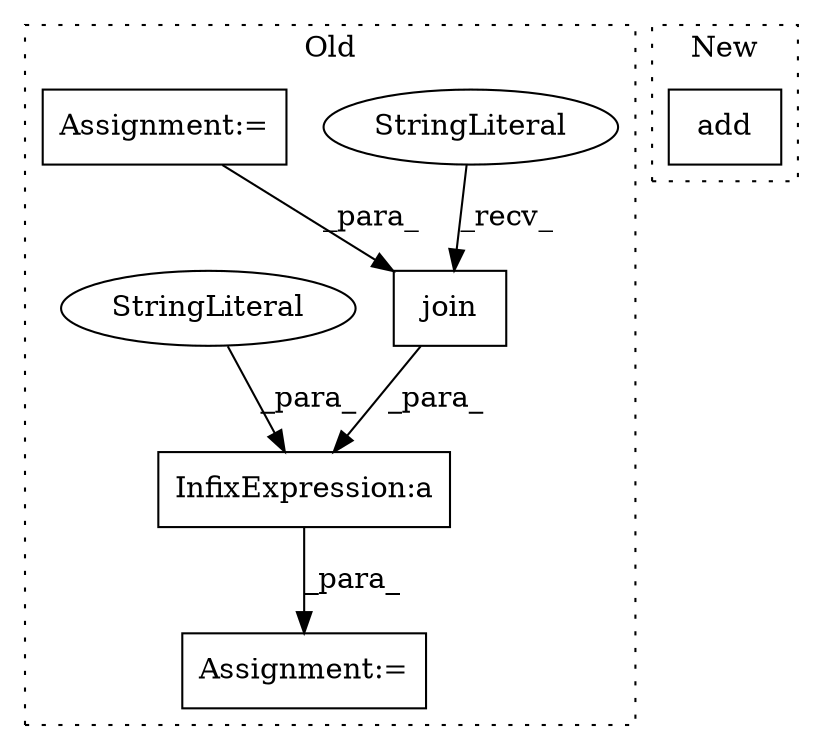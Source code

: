 digraph G {
subgraph cluster0 {
1 [label="join" a="32" s="8780,8786" l="5,1" shape="box"];
3 [label="Assignment:=" a="7" s="8735" l="1" shape="box"];
4 [label="StringLiteral" a="45" s="8776" l="3" shape="ellipse"];
5 [label="Assignment:=" a="7" s="8633" l="2" shape="box"];
6 [label="InfixExpression:a" a="27" s="8788" l="3" shape="box"];
7 [label="StringLiteral" a="45" s="8791" l="3" shape="ellipse"];
label = "Old";
style="dotted";
}
subgraph cluster1 {
2 [label="add" a="32" s="9548,9556" l="4,1" shape="box"];
label = "New";
style="dotted";
}
1 -> 6 [label="_para_"];
4 -> 1 [label="_recv_"];
5 -> 1 [label="_para_"];
6 -> 3 [label="_para_"];
7 -> 6 [label="_para_"];
}